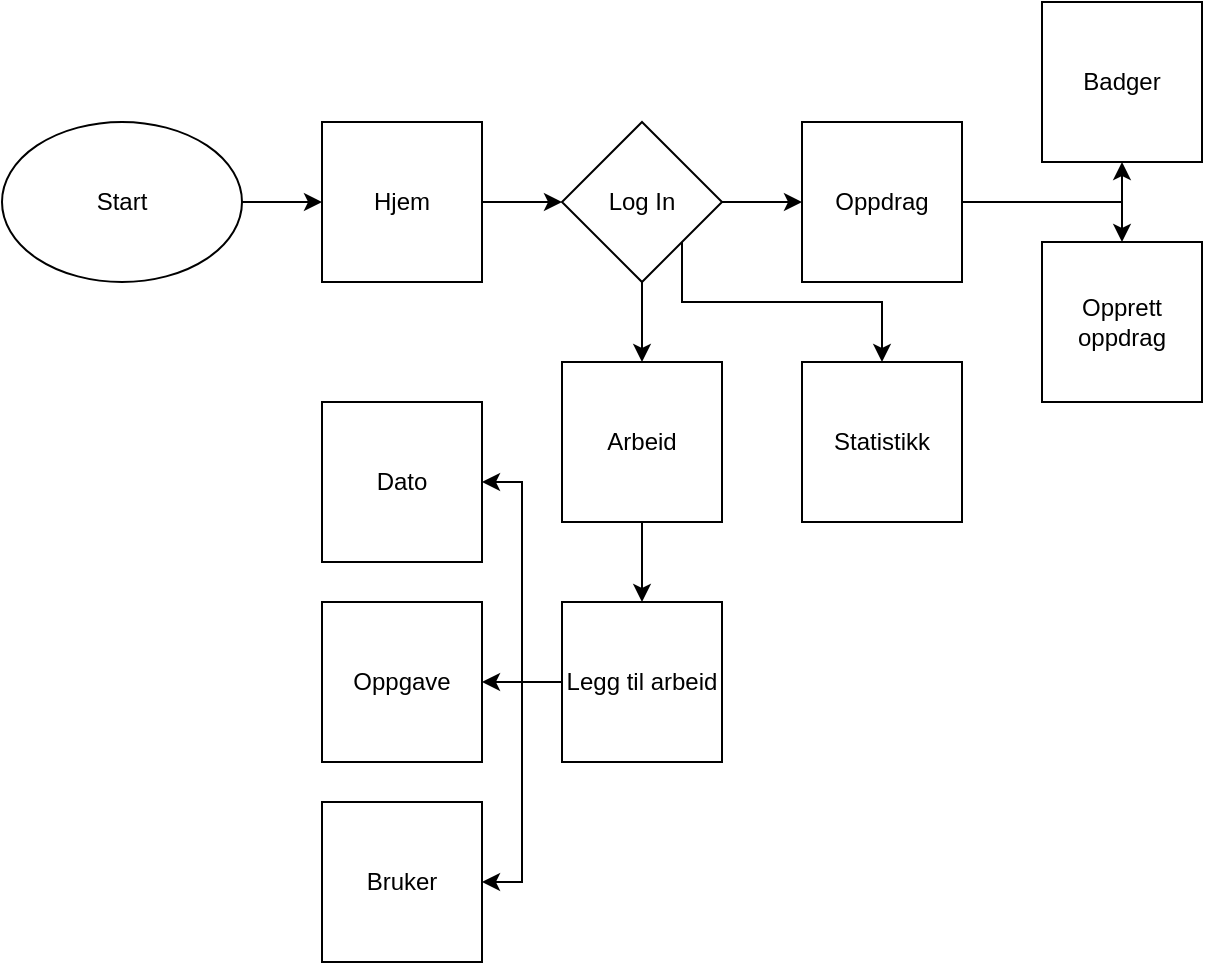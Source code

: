 <mxfile version="21.0.6" type="device"><diagram name="Page-1" id="Dl2LTmB3d0AZdkQDv5CM"><mxGraphModel dx="794" dy="1631" grid="1" gridSize="10" guides="1" tooltips="1" connect="1" arrows="1" fold="1" page="1" pageScale="1" pageWidth="827" pageHeight="1169" math="0" shadow="0"><root><mxCell id="0"/><mxCell id="1" parent="0"/><mxCell id="l5lrPmA5OYDbzqDEpExi-23" style="edgeStyle=orthogonalEdgeStyle;rounded=0;orthogonalLoop=1;jettySize=auto;html=1;exitX=1;exitY=0.5;exitDx=0;exitDy=0;" edge="1" parent="1" source="l5lrPmA5OYDbzqDEpExi-1" target="l5lrPmA5OYDbzqDEpExi-11"><mxGeometry relative="1" as="geometry"/></mxCell><mxCell id="l5lrPmA5OYDbzqDEpExi-1" value="Start" style="ellipse;whiteSpace=wrap;html=1;" vertex="1" parent="1"><mxGeometry x="40" y="40" width="120" height="80" as="geometry"/></mxCell><mxCell id="l5lrPmA5OYDbzqDEpExi-18" style="edgeStyle=orthogonalEdgeStyle;rounded=0;orthogonalLoop=1;jettySize=auto;html=1;exitX=0.5;exitY=1;exitDx=0;exitDy=0;" edge="1" parent="1" source="l5lrPmA5OYDbzqDEpExi-6" target="l5lrPmA5OYDbzqDEpExi-10"><mxGeometry relative="1" as="geometry"/></mxCell><mxCell id="l5lrPmA5OYDbzqDEpExi-20" style="rounded=0;orthogonalLoop=1;jettySize=auto;html=1;exitX=1;exitY=0.5;exitDx=0;exitDy=0;" edge="1" parent="1" source="l5lrPmA5OYDbzqDEpExi-6" target="l5lrPmA5OYDbzqDEpExi-9"><mxGeometry relative="1" as="geometry"/></mxCell><mxCell id="l5lrPmA5OYDbzqDEpExi-25" style="edgeStyle=orthogonalEdgeStyle;rounded=0;orthogonalLoop=1;jettySize=auto;html=1;exitX=1;exitY=1;exitDx=0;exitDy=0;" edge="1" parent="1" source="l5lrPmA5OYDbzqDEpExi-6" target="l5lrPmA5OYDbzqDEpExi-8"><mxGeometry relative="1" as="geometry"><Array as="points"><mxPoint x="380" y="130"/><mxPoint x="480" y="130"/></Array></mxGeometry></mxCell><mxCell id="l5lrPmA5OYDbzqDEpExi-6" value="Log In" style="rhombus;whiteSpace=wrap;html=1;" vertex="1" parent="1"><mxGeometry x="320" y="40" width="80" height="80" as="geometry"/></mxCell><mxCell id="l5lrPmA5OYDbzqDEpExi-8" value="Statistikk" style="whiteSpace=wrap;html=1;aspect=fixed;" vertex="1" parent="1"><mxGeometry x="440" y="160" width="80" height="80" as="geometry"/></mxCell><mxCell id="l5lrPmA5OYDbzqDEpExi-36" style="edgeStyle=orthogonalEdgeStyle;rounded=0;orthogonalLoop=1;jettySize=auto;html=1;exitX=1;exitY=0.5;exitDx=0;exitDy=0;entryX=0.5;entryY=1;entryDx=0;entryDy=0;" edge="1" parent="1" source="l5lrPmA5OYDbzqDEpExi-9" target="l5lrPmA5OYDbzqDEpExi-35"><mxGeometry relative="1" as="geometry"><Array as="points"><mxPoint x="600" y="80"/></Array></mxGeometry></mxCell><mxCell id="l5lrPmA5OYDbzqDEpExi-37" style="edgeStyle=orthogonalEdgeStyle;rounded=0;orthogonalLoop=1;jettySize=auto;html=1;exitX=1;exitY=0.5;exitDx=0;exitDy=0;entryX=0.5;entryY=0;entryDx=0;entryDy=0;" edge="1" parent="1" source="l5lrPmA5OYDbzqDEpExi-9" target="l5lrPmA5OYDbzqDEpExi-31"><mxGeometry relative="1" as="geometry"/></mxCell><mxCell id="l5lrPmA5OYDbzqDEpExi-9" value="Oppdrag" style="whiteSpace=wrap;html=1;aspect=fixed;" vertex="1" parent="1"><mxGeometry x="440" y="40" width="80" height="80" as="geometry"/></mxCell><mxCell id="l5lrPmA5OYDbzqDEpExi-29" style="edgeStyle=orthogonalEdgeStyle;rounded=0;orthogonalLoop=1;jettySize=auto;html=1;exitX=0.5;exitY=1;exitDx=0;exitDy=0;entryX=0.5;entryY=0;entryDx=0;entryDy=0;" edge="1" parent="1" source="l5lrPmA5OYDbzqDEpExi-10" target="l5lrPmA5OYDbzqDEpExi-27"><mxGeometry relative="1" as="geometry"/></mxCell><mxCell id="l5lrPmA5OYDbzqDEpExi-10" value="Arbeid" style="whiteSpace=wrap;html=1;aspect=fixed;" vertex="1" parent="1"><mxGeometry x="320" y="160" width="80" height="80" as="geometry"/></mxCell><mxCell id="l5lrPmA5OYDbzqDEpExi-24" style="edgeStyle=orthogonalEdgeStyle;rounded=0;orthogonalLoop=1;jettySize=auto;html=1;exitX=1;exitY=0.5;exitDx=0;exitDy=0;entryX=0;entryY=0.5;entryDx=0;entryDy=0;" edge="1" parent="1" source="l5lrPmA5OYDbzqDEpExi-11" target="l5lrPmA5OYDbzqDEpExi-6"><mxGeometry relative="1" as="geometry"/></mxCell><mxCell id="l5lrPmA5OYDbzqDEpExi-11" value="Hjem" style="whiteSpace=wrap;html=1;aspect=fixed;" vertex="1" parent="1"><mxGeometry x="200" y="40" width="80" height="80" as="geometry"/></mxCell><mxCell id="l5lrPmA5OYDbzqDEpExi-30" style="edgeStyle=orthogonalEdgeStyle;rounded=0;orthogonalLoop=1;jettySize=auto;html=1;exitX=0;exitY=0.5;exitDx=0;exitDy=0;entryX=1;entryY=0.5;entryDx=0;entryDy=0;" edge="1" parent="1" source="l5lrPmA5OYDbzqDEpExi-27" target="l5lrPmA5OYDbzqDEpExi-28"><mxGeometry relative="1" as="geometry"/></mxCell><mxCell id="l5lrPmA5OYDbzqDEpExi-42" style="edgeStyle=orthogonalEdgeStyle;rounded=0;orthogonalLoop=1;jettySize=auto;html=1;exitX=0;exitY=0.5;exitDx=0;exitDy=0;entryX=1;entryY=0.5;entryDx=0;entryDy=0;" edge="1" parent="1" source="l5lrPmA5OYDbzqDEpExi-27" target="l5lrPmA5OYDbzqDEpExi-38"><mxGeometry relative="1" as="geometry"/></mxCell><mxCell id="l5lrPmA5OYDbzqDEpExi-43" style="edgeStyle=orthogonalEdgeStyle;rounded=0;orthogonalLoop=1;jettySize=auto;html=1;exitX=0;exitY=0.5;exitDx=0;exitDy=0;entryX=1;entryY=0.5;entryDx=0;entryDy=0;" edge="1" parent="1" source="l5lrPmA5OYDbzqDEpExi-27" target="l5lrPmA5OYDbzqDEpExi-40"><mxGeometry relative="1" as="geometry"/></mxCell><mxCell id="l5lrPmA5OYDbzqDEpExi-27" value="Legg til arbeid" style="whiteSpace=wrap;html=1;aspect=fixed;" vertex="1" parent="1"><mxGeometry x="320" y="280" width="80" height="80" as="geometry"/></mxCell><mxCell id="l5lrPmA5OYDbzqDEpExi-28" value="Oppgave" style="whiteSpace=wrap;html=1;aspect=fixed;" vertex="1" parent="1"><mxGeometry x="200" y="280" width="80" height="80" as="geometry"/></mxCell><mxCell id="l5lrPmA5OYDbzqDEpExi-31" value="Opprett oppdrag" style="whiteSpace=wrap;html=1;aspect=fixed;" vertex="1" parent="1"><mxGeometry x="560" y="100" width="80" height="80" as="geometry"/></mxCell><mxCell id="l5lrPmA5OYDbzqDEpExi-35" value="Badger" style="whiteSpace=wrap;html=1;aspect=fixed;" vertex="1" parent="1"><mxGeometry x="560" y="-20" width="80" height="80" as="geometry"/></mxCell><mxCell id="l5lrPmA5OYDbzqDEpExi-38" value="Dato" style="whiteSpace=wrap;html=1;aspect=fixed;" vertex="1" parent="1"><mxGeometry x="200" y="180" width="80" height="80" as="geometry"/></mxCell><mxCell id="l5lrPmA5OYDbzqDEpExi-40" value="Bruker" style="whiteSpace=wrap;html=1;aspect=fixed;" vertex="1" parent="1"><mxGeometry x="200" y="380" width="80" height="80" as="geometry"/></mxCell></root></mxGraphModel></diagram></mxfile>